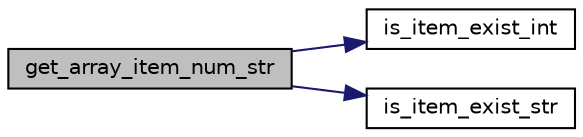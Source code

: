 digraph "get_array_item_num_str"
{
 // INTERACTIVE_SVG=YES
 // LATEX_PDF_SIZE
  bgcolor="transparent";
  edge [fontname="Helvetica",fontsize="10",labelfontname="Helvetica",labelfontsize="10"];
  node [fontname="Helvetica",fontsize="10",shape=record];
  rankdir="LR";
  Node1 [label="get_array_item_num_str",height=0.2,width=0.4,color="black", fillcolor="grey75", style="filled", fontcolor="black",tooltip=" "];
  Node1 -> Node2 [color="midnightblue",fontsize="10",style="solid",fontname="Helvetica"];
  Node2 [label="is_item_exist_int",height=0.2,width=0.4,color="black",URL="$d2/de8/dec__lua__cfg_8c.html#adb52a9999717257f493308d352affbc3",tooltip=" "];
  Node1 -> Node3 [color="midnightblue",fontsize="10",style="solid",fontname="Helvetica"];
  Node3 [label="is_item_exist_str",height=0.2,width=0.4,color="black",URL="$d2/de8/dec__lua__cfg_8c.html#a0fc6f96d672b7458b98c7e1bf83c86f4",tooltip=" "];
}
